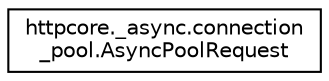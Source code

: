 digraph "Graphical Class Hierarchy"
{
 // LATEX_PDF_SIZE
  edge [fontname="Helvetica",fontsize="10",labelfontname="Helvetica",labelfontsize="10"];
  node [fontname="Helvetica",fontsize="10",shape=record];
  rankdir="LR";
  Node0 [label="httpcore._async.connection\l_pool.AsyncPoolRequest",height=0.2,width=0.4,color="black", fillcolor="white", style="filled",URL="$classhttpcore_1_1__async_1_1connection__pool_1_1AsyncPoolRequest.html",tooltip=" "];
}
